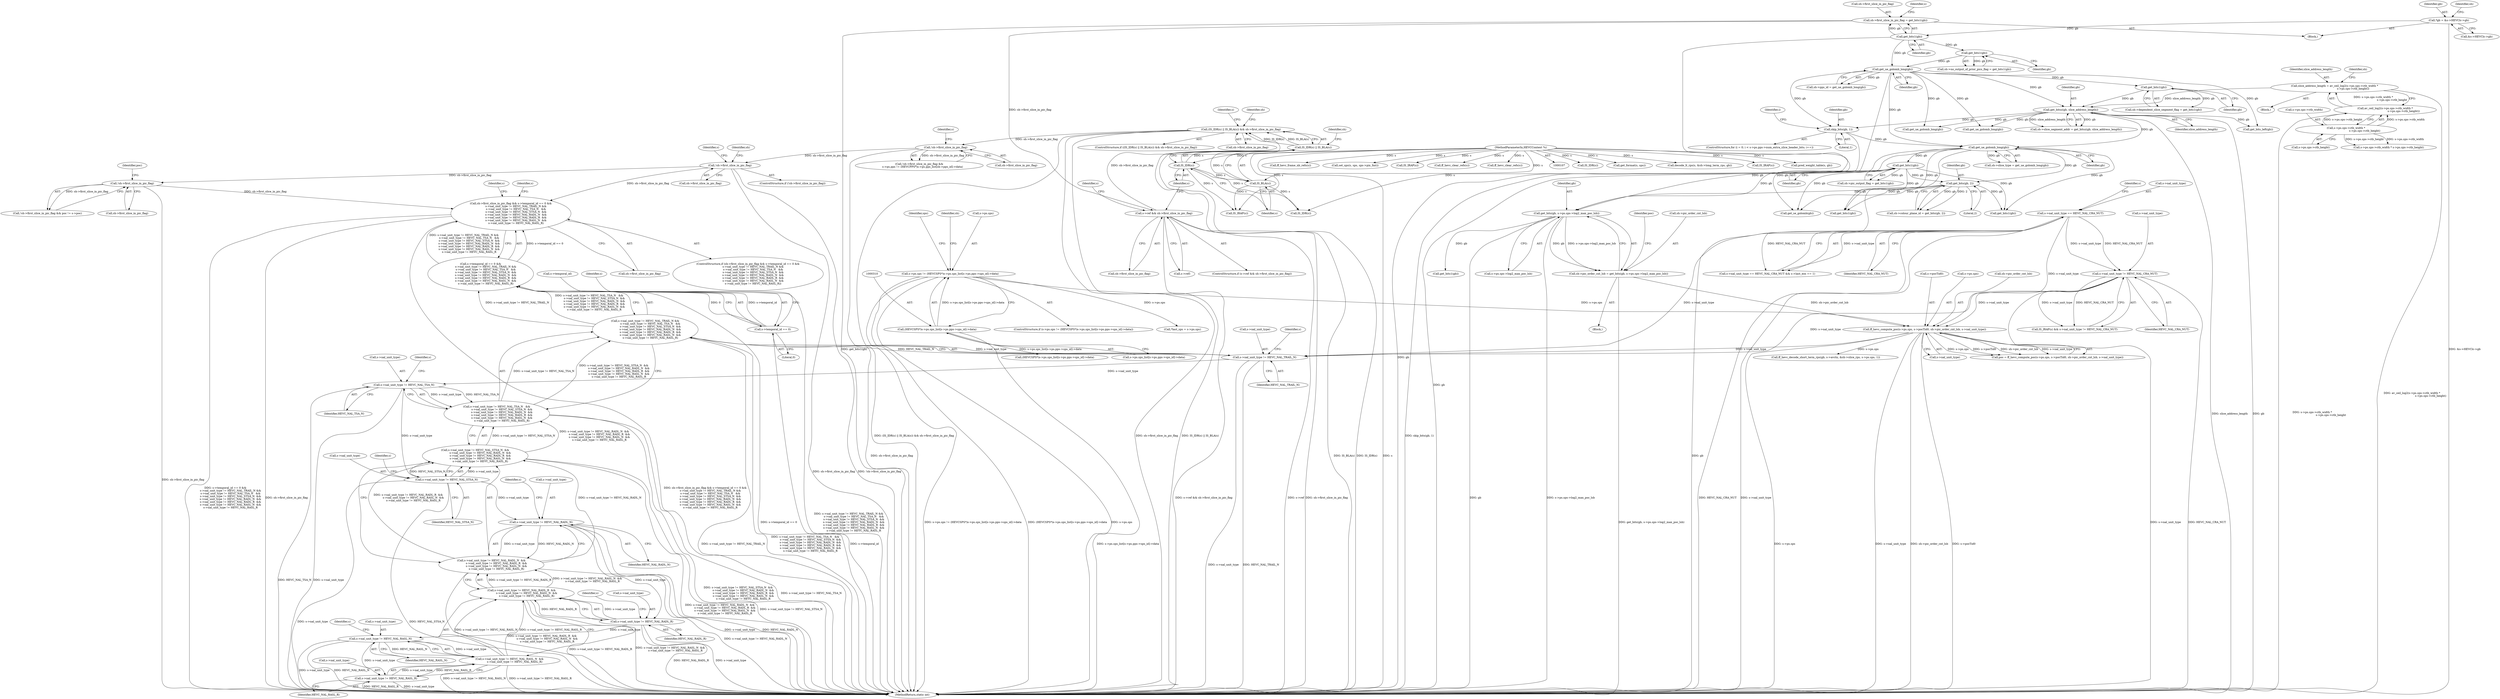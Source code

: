 digraph "0_FFmpeg_54655623a82632e7624714d7b2a3e039dc5faa7e_0@pointer" {
"1000969" [label="(Call,sh->first_slice_in_pic_flag && s->temporal_id == 0 &&\n            s->nal_unit_type != HEVC_NAL_TRAIL_N &&\n            s->nal_unit_type != HEVC_NAL_TSA_N   &&\n            s->nal_unit_type != HEVC_NAL_STSA_N  &&\n            s->nal_unit_type != HEVC_NAL_RADL_N  &&\n            s->nal_unit_type != HEVC_NAL_RADL_R  &&\n            s->nal_unit_type != HEVC_NAL_RASL_N  &&\n            s->nal_unit_type != HEVC_NAL_RASL_R)"];
"1000741" [label="(Call,!sh->first_slice_in_pic_flag)"];
"1000469" [label="(Call,!sh->first_slice_in_pic_flag)"];
"1000234" [label="(Call,!sh->first_slice_in_pic_flag)"];
"1000152" [label="(Call,(IS_IDR(s) || IS_BLA(s)) && sh->first_slice_in_pic_flag)"];
"1000153" [label="(Call,IS_IDR(s) || IS_BLA(s))"];
"1000154" [label="(Call,IS_IDR(s))"];
"1000108" [label="(MethodParameterIn,HEVCContext *s)"];
"1000156" [label="(Call,IS_BLA(s))"];
"1000135" [label="(Call,s->ref && sh->first_slice_in_pic_flag)"];
"1000128" [label="(Call,sh->first_slice_in_pic_flag = get_bits1(gb))"];
"1000132" [label="(Call,get_bits1(gb))"];
"1000111" [label="(Call,*gb = &s->HEVClc->gb)"];
"1000973" [label="(Call,s->temporal_id == 0 &&\n            s->nal_unit_type != HEVC_NAL_TRAIL_N &&\n            s->nal_unit_type != HEVC_NAL_TSA_N   &&\n            s->nal_unit_type != HEVC_NAL_STSA_N  &&\n            s->nal_unit_type != HEVC_NAL_RADL_N  &&\n            s->nal_unit_type != HEVC_NAL_RADL_R  &&\n            s->nal_unit_type != HEVC_NAL_RASL_N  &&\n            s->nal_unit_type != HEVC_NAL_RASL_R)"];
"1000974" [label="(Call,s->temporal_id == 0)"];
"1000979" [label="(Call,s->nal_unit_type != HEVC_NAL_TRAIL_N &&\n            s->nal_unit_type != HEVC_NAL_TSA_N   &&\n            s->nal_unit_type != HEVC_NAL_STSA_N  &&\n            s->nal_unit_type != HEVC_NAL_RADL_N  &&\n            s->nal_unit_type != HEVC_NAL_RADL_R  &&\n            s->nal_unit_type != HEVC_NAL_RASL_N  &&\n            s->nal_unit_type != HEVC_NAL_RASL_R)"];
"1000980" [label="(Call,s->nal_unit_type != HEVC_NAL_TRAIL_N)"];
"1000287" [label="(Call,s->nal_unit_type == HEVC_NAL_CRA_NUT)"];
"1000724" [label="(Call,ff_hevc_compute_poc(s->ps.sps, s->pocTid0, sh->pic_order_cnt_lsb, s->nal_unit_type))"];
"1000303" [label="(Call,s->ps.sps != (HEVCSPS*)s->ps.sps_list[s->ps.pps->sps_id]->data)"];
"1000309" [label="(Call,(HEVCSPS*)s->ps.sps_list[s->ps.pps->sps_id]->data)"];
"1000709" [label="(Call,sh->pic_order_cnt_lsb = get_bits(gb, s->ps.sps->log2_max_poc_lsb))"];
"1000713" [label="(Call,get_bits(gb, s->ps.sps->log2_max_poc_lsb))"];
"1000699" [label="(Call,get_bits(gb, 2))"];
"1000617" [label="(Call,get_ue_golomb_long(gb))"];
"1000610" [label="(Call,skip_bits(gb, 1))"];
"1000511" [label="(Call,get_bitsz(gb, slice_address_length))"];
"1000487" [label="(Call,get_bits1(gb))"];
"1000201" [label="(Call,get_ue_golomb_long(gb))"];
"1000195" [label="(Call,get_bits1(gb))"];
"1000489" [label="(Call,slice_address_length = av_ceil_log2(s->ps.sps->ctb_width *\n                                            s->ps.sps->ctb_height))"];
"1000491" [label="(Call,av_ceil_log2(s->ps.sps->ctb_width *\n                                            s->ps.sps->ctb_height))"];
"1000492" [label="(Call,s->ps.sps->ctb_width *\n                                            s->ps.sps->ctb_height)"];
"1000685" [label="(Call,get_bits1(gb))"];
"1000362" [label="(Call,s->nal_unit_type != HEVC_NAL_CRA_NUT)"];
"1000985" [label="(Call,s->nal_unit_type != HEVC_NAL_TSA_N   &&\n            s->nal_unit_type != HEVC_NAL_STSA_N  &&\n            s->nal_unit_type != HEVC_NAL_RADL_N  &&\n            s->nal_unit_type != HEVC_NAL_RADL_R  &&\n            s->nal_unit_type != HEVC_NAL_RASL_N  &&\n            s->nal_unit_type != HEVC_NAL_RASL_R)"];
"1000986" [label="(Call,s->nal_unit_type != HEVC_NAL_TSA_N)"];
"1000991" [label="(Call,s->nal_unit_type != HEVC_NAL_STSA_N  &&\n            s->nal_unit_type != HEVC_NAL_RADL_N  &&\n            s->nal_unit_type != HEVC_NAL_RADL_R  &&\n            s->nal_unit_type != HEVC_NAL_RASL_N  &&\n            s->nal_unit_type != HEVC_NAL_RASL_R)"];
"1000992" [label="(Call,s->nal_unit_type != HEVC_NAL_STSA_N)"];
"1000997" [label="(Call,s->nal_unit_type != HEVC_NAL_RADL_N  &&\n            s->nal_unit_type != HEVC_NAL_RADL_R  &&\n            s->nal_unit_type != HEVC_NAL_RASL_N  &&\n            s->nal_unit_type != HEVC_NAL_RASL_R)"];
"1000998" [label="(Call,s->nal_unit_type != HEVC_NAL_RADL_N)"];
"1001003" [label="(Call,s->nal_unit_type != HEVC_NAL_RADL_R  &&\n            s->nal_unit_type != HEVC_NAL_RASL_N  &&\n            s->nal_unit_type != HEVC_NAL_RASL_R)"];
"1001004" [label="(Call,s->nal_unit_type != HEVC_NAL_RADL_R)"];
"1001009" [label="(Call,s->nal_unit_type != HEVC_NAL_RASL_N  &&\n            s->nal_unit_type != HEVC_NAL_RASL_R)"];
"1001010" [label="(Call,s->nal_unit_type != HEVC_NAL_RASL_N)"];
"1001015" [label="(Call,s->nal_unit_type != HEVC_NAL_RASL_R)"];
"1001808" [label="(Call,get_ue_golomb_long(gb))"];
"1000799" [label="(Call,ff_hevc_decode_short_term_rps(gb, s->avctx, &sh->slice_rps, s->ps.sps, 1))"];
"1000704" [label="(Call,IS_IDR(s))"];
"1000487" [label="(Call,get_bits1(gb))"];
"1000129" [label="(Call,sh->first_slice_in_pic_flag)"];
"1000202" [label="(Identifier,gb)"];
"1000609" [label="(Identifier,i)"];
"1001017" [label="(Identifier,s)"];
"1001523" [label="(Call,get_se_golomb(gb))"];
"1000132" [label="(Call,get_bits1(gb))"];
"1000987" [label="(Call,s->nal_unit_type)"];
"1000431" [label="(Call,get_format(s, sps))"];
"1000201" [label="(Call,get_ue_golomb_long(gb))"];
"1000611" [label="(Identifier,gb)"];
"1000975" [label="(Call,s->temporal_id)"];
"1000970" [label="(Call,sh->first_slice_in_pic_flag)"];
"1000984" [label="(Identifier,HEVC_NAL_TRAIL_N)"];
"1000134" [label="(ControlStructure,if (s->ref && sh->first_slice_in_pic_flag))"];
"1000986" [label="(Call,s->nal_unit_type != HEVC_NAL_TSA_N)"];
"1000155" [label="(Identifier,s)"];
"1000979" [label="(Call,s->nal_unit_type != HEVC_NAL_TRAIL_N &&\n            s->nal_unit_type != HEVC_NAL_TSA_N   &&\n            s->nal_unit_type != HEVC_NAL_STSA_N  &&\n            s->nal_unit_type != HEVC_NAL_RADL_N  &&\n            s->nal_unit_type != HEVC_NAL_RADL_R  &&\n            s->nal_unit_type != HEVC_NAL_RASL_N  &&\n            s->nal_unit_type != HEVC_NAL_RASL_R)"];
"1000999" [label="(Call,s->nal_unit_type)"];
"1000469" [label="(Call,!sh->first_slice_in_pic_flag)"];
"1000302" [label="(ControlStructure,if (s->ps.sps != (HEVCSPS*)s->ps.sps_list[s->ps.pps->sps_id]->data))"];
"1000128" [label="(Call,sh->first_slice_in_pic_flag = get_bits1(gb))"];
"1001011" [label="(Call,s->nal_unit_type)"];
"1000612" [label="(Literal,1)"];
"1000898" [label="(Call,decode_lt_rps(s, &sh->long_term_rps, gb))"];
"1000992" [label="(Call,s->nal_unit_type != HEVC_NAL_STSA_N)"];
"1000723" [label="(Identifier,poc)"];
"1000700" [label="(Identifier,gb)"];
"1002030" [label="(Call,get_ue_golomb_long(gb))"];
"1000493" [label="(Call,s->ps.sps->ctb_width)"];
"1000483" [label="(Call,sh->dependent_slice_segment_flag = get_bits1(gb))"];
"1000652" [label="(Call,IS_IRAP(s))"];
"1001022" [label="(Identifier,s)"];
"1000112" [label="(Identifier,gb)"];
"1000489" [label="(Call,slice_address_length = av_ceil_log2(s->ps.sps->ctb_width *\n                                            s->ps.sps->ctb_height))"];
"1000179" [label="(Call,IS_IDR(s))"];
"1000195" [label="(Call,get_bits1(gb))"];
"1000154" [label="(Call,IS_IDR(s))"];
"1001012" [label="(Identifier,s)"];
"1000567" [label="(Identifier,sh)"];
"1000151" [label="(ControlStructure,if ((IS_IDR(s) || IS_BLA(s)) && sh->first_slice_in_pic_flag))"];
"1000982" [label="(Identifier,s)"];
"1001010" [label="(Call,s->nal_unit_type != HEVC_NAL_RASL_N)"];
"1000491" [label="(Call,av_ceil_log2(s->ps.sps->ctb_width *\n                                            s->ps.sps->ctb_height))"];
"1000500" [label="(Call,s->ps.sps->ctb_height)"];
"1000742" [label="(Call,sh->first_slice_in_pic_flag)"];
"1000291" [label="(Identifier,HEVC_NAL_CRA_NUT)"];
"1000725" [label="(Call,s->ps.sps)"];
"1001478" [label="(Call,pred_weight_table(s, gb))"];
"1001006" [label="(Identifier,s)"];
"1000311" [label="(Call,s->ps.sps_list[s->ps.pps->sps_id]->data)"];
"1001019" [label="(Identifier,HEVC_NAL_RASL_R)"];
"1000699" [label="(Call,get_bits(gb, 2))"];
"1000713" [label="(Call,get_bits(gb, s->ps.sps->log2_max_poc_lsb))"];
"1000294" [label="(Identifier,s)"];
"1000235" [label="(Call,sh->first_slice_in_pic_flag)"];
"1000681" [label="(Call,sh->pic_output_flag = get_bits1(gb))"];
"1000973" [label="(Call,s->temporal_id == 0 &&\n            s->nal_unit_type != HEVC_NAL_TRAIL_N &&\n            s->nal_unit_type != HEVC_NAL_TSA_N   &&\n            s->nal_unit_type != HEVC_NAL_STSA_N  &&\n            s->nal_unit_type != HEVC_NAL_RADL_N  &&\n            s->nal_unit_type != HEVC_NAL_RADL_R  &&\n            s->nal_unit_type != HEVC_NAL_RASL_N  &&\n            s->nal_unit_type != HEVC_NAL_RASL_R)"];
"1001004" [label="(Call,s->nal_unit_type != HEVC_NAL_RADL_R)"];
"1001015" [label="(Call,s->nal_unit_type != HEVC_NAL_RASL_R)"];
"1000981" [label="(Call,s->nal_unit_type)"];
"1000288" [label="(Call,s->nal_unit_type)"];
"1000366" [label="(Identifier,HEVC_NAL_CRA_NUT)"];
"1001031" [label="(Identifier,s)"];
"1001016" [label="(Call,s->nal_unit_type)"];
"1000969" [label="(Call,sh->first_slice_in_pic_flag && s->temporal_id == 0 &&\n            s->nal_unit_type != HEVC_NAL_TRAIL_N &&\n            s->nal_unit_type != HEVC_NAL_TSA_N   &&\n            s->nal_unit_type != HEVC_NAL_STSA_N  &&\n            s->nal_unit_type != HEVC_NAL_RADL_N  &&\n            s->nal_unit_type != HEVC_NAL_RADL_R  &&\n            s->nal_unit_type != HEVC_NAL_RASL_N  &&\n            s->nal_unit_type != HEVC_NAL_RASL_R)"];
"1000709" [label="(Call,sh->pic_order_cnt_lsb = get_bits(gb, s->ps.sps->log2_max_poc_lsb))"];
"1000287" [label="(Call,s->nal_unit_type == HEVC_NAL_CRA_NUT)"];
"1001008" [label="(Identifier,HEVC_NAL_RADL_R)"];
"1000136" [label="(Call,s->ref)"];
"1000133" [label="(Identifier,gb)"];
"1000507" [label="(Call,sh->slice_segment_addr = get_bitsz(gb, slice_address_length))"];
"1000109" [label="(Block,)"];
"1000715" [label="(Call,s->ps.sps->log2_max_poc_lsb)"];
"1000513" [label="(Identifier,slice_address_length)"];
"1002212" [label="(MethodReturn,static int)"];
"1000465" [label="(Identifier,sh)"];
"1000991" [label="(Call,s->nal_unit_type != HEVC_NAL_STSA_N  &&\n            s->nal_unit_type != HEVC_NAL_RADL_N  &&\n            s->nal_unit_type != HEVC_NAL_RADL_R  &&\n            s->nal_unit_type != HEVC_NAL_RASL_N  &&\n            s->nal_unit_type != HEVC_NAL_RASL_R)"];
"1000714" [label="(Identifier,gb)"];
"1000121" [label="(Identifier,sh)"];
"1000197" [label="(Call,sh->pps_id = get_ue_golomb_long(gb))"];
"1000108" [label="(MethodParameterIn,HEVCContext *s)"];
"1000686" [label="(Identifier,gb)"];
"1000111" [label="(Call,*gb = &s->HEVClc->gb)"];
"1000741" [label="(Call,!sh->first_slice_in_pic_flag)"];
"1000158" [label="(Call,sh->first_slice_in_pic_flag)"];
"1000113" [label="(Call,&s->HEVClc->gb)"];
"1000978" [label="(Literal,0)"];
"1001042" [label="(Call,get_bits1(gb))"];
"1000512" [label="(Identifier,gb)"];
"1000985" [label="(Call,s->nal_unit_type != HEVC_NAL_TSA_N   &&\n            s->nal_unit_type != HEVC_NAL_STSA_N  &&\n            s->nal_unit_type != HEVC_NAL_RADL_N  &&\n            s->nal_unit_type != HEVC_NAL_RADL_R  &&\n            s->nal_unit_type != HEVC_NAL_RASL_N  &&\n            s->nal_unit_type != HEVC_NAL_RASL_R)"];
"1000468" [label="(ControlStructure,if (!sh->first_slice_in_pic_flag))"];
"1000473" [label="(Block,)"];
"1001003" [label="(Call,s->nal_unit_type != HEVC_NAL_RADL_R  &&\n            s->nal_unit_type != HEVC_NAL_RASL_N  &&\n            s->nal_unit_type != HEVC_NAL_RASL_R)"];
"1000519" [label="(Call,s->ps.sps->ctb_width * s->ps.sps->ctb_height)"];
"1000286" [label="(Call,s->nal_unit_type == HEVC_NAL_CRA_NUT && s->last_eos == 1)"];
"1000968" [label="(ControlStructure,if (sh->first_slice_in_pic_flag && s->temporal_id == 0 &&\n            s->nal_unit_type != HEVC_NAL_TRAIL_N &&\n            s->nal_unit_type != HEVC_NAL_TSA_N   &&\n            s->nal_unit_type != HEVC_NAL_STSA_N  &&\n            s->nal_unit_type != HEVC_NAL_RADL_N  &&\n            s->nal_unit_type != HEVC_NAL_RADL_R  &&\n            s->nal_unit_type != HEVC_NAL_RASL_N  &&\n            s->nal_unit_type != HEVC_NAL_RASL_R))"];
"1000701" [label="(Literal,2)"];
"1000159" [label="(Identifier,sh)"];
"1000974" [label="(Call,s->temporal_id == 0)"];
"1000156" [label="(Call,IS_BLA(s))"];
"1000988" [label="(Identifier,s)"];
"1000363" [label="(Call,s->nal_unit_type)"];
"1000618" [label="(Identifier,gb)"];
"1001009" [label="(Call,s->nal_unit_type != HEVC_NAL_RASL_N  &&\n            s->nal_unit_type != HEVC_NAL_RASL_R)"];
"1000189" [label="(Call,IS_IRAP(s))"];
"1000710" [label="(Call,sh->pic_order_cnt_lsb)"];
"1000303" [label="(Call,s->ps.sps != (HEVCSPS*)s->ps.sps_list[s->ps.pps->sps_id]->data)"];
"1001150" [label="(Call,get_bits1(gb))"];
"1001230" [label="(Call,ff_hevc_frame_nb_refs(s))"];
"1000617" [label="(Call,get_ue_golomb_long(gb))"];
"1000595" [label="(ControlStructure,for (i = 0; i < s->ps.pps->num_extra_slice_header_bits; i++))"];
"1000736" [label="(Call,s->nal_unit_type)"];
"1001000" [label="(Identifier,s)"];
"1000746" [label="(Identifier,poc)"];
"1000470" [label="(Call,sh->first_slice_in_pic_flag)"];
"1001014" [label="(Identifier,HEVC_NAL_RASL_N)"];
"1000740" [label="(Call,!sh->first_slice_in_pic_flag && poc != s->poc)"];
"1000417" [label="(Call,set_sps(s, sps, sps->pix_fmt))"];
"1000191" [label="(Call,sh->no_output_of_prior_pics_flag = get_bits1(gb))"];
"1000152" [label="(Call,(IS_IDR(s) || IS_BLA(s)) && sh->first_slice_in_pic_flag)"];
"1000348" [label="(Call,*last_sps = s->ps.sps)"];
"1000164" [label="(Identifier,s)"];
"1000492" [label="(Call,s->ps.sps->ctb_width *\n                                            s->ps.sps->ctb_height)"];
"1000610" [label="(Call,skip_bits(gb, 1))"];
"1000733" [label="(Call,sh->pic_order_cnt_lsb)"];
"1000360" [label="(Call,IS_IRAP(s))"];
"1000137" [label="(Identifier,s)"];
"1000153" [label="(Call,IS_IDR(s) || IS_BLA(s))"];
"1000145" [label="(Identifier,s)"];
"1002140" [label="(Call,get_bits_left(gb))"];
"1000362" [label="(Call,s->nal_unit_type != HEVC_NAL_CRA_NUT)"];
"1000994" [label="(Identifier,s)"];
"1000685" [label="(Call,get_bits1(gb))"];
"1000139" [label="(Call,sh->first_slice_in_pic_flag)"];
"1000359" [label="(Call,IS_IRAP(s) && s->nal_unit_type != HEVC_NAL_CRA_NUT)"];
"1000724" [label="(Call,ff_hevc_compute_poc(s->ps.sps, s->pocTid0, sh->pic_order_cnt_lsb, s->nal_unit_type))"];
"1000509" [label="(Identifier,sh)"];
"1000479" [label="(Identifier,s)"];
"1000695" [label="(Call,sh->colour_plane_id = get_bits(gb, 2))"];
"1000613" [label="(Call,sh->slice_type = get_ue_golomb_long(gb))"];
"1000730" [label="(Call,s->pocTid0)"];
"1000706" [label="(Block,)"];
"1000488" [label="(Identifier,gb)"];
"1001005" [label="(Call,s->nal_unit_type)"];
"1000511" [label="(Call,get_bitsz(gb, slice_address_length))"];
"1000157" [label="(Identifier,s)"];
"1000980" [label="(Call,s->nal_unit_type != HEVC_NAL_TRAIL_N)"];
"1000413" [label="(Call,ff_hevc_clear_refs(s))"];
"1000785" [label="(Call,get_bits1(gb))"];
"1000241" [label="(Identifier,s)"];
"1000998" [label="(Call,s->nal_unit_type != HEVC_NAL_RADL_N)"];
"1000185" [label="(Identifier,sh)"];
"1000996" [label="(Identifier,HEVC_NAL_STSA_N)"];
"1000135" [label="(Call,s->ref && sh->first_slice_in_pic_flag)"];
"1000181" [label="(Call,ff_hevc_clear_refs(s))"];
"1000233" [label="(Call,!sh->first_slice_in_pic_flag &&\n        s->ps.pps != (HEVCPPS*)s->ps.pps_list[sh->pps_id]->data)"];
"1000722" [label="(Call,poc = ff_hevc_compute_poc(s->ps.sps, s->pocTid0, sh->pic_order_cnt_lsb, s->nal_unit_type))"];
"1000490" [label="(Identifier,slice_address_length)"];
"1000993" [label="(Call,s->nal_unit_type)"];
"1000304" [label="(Call,s->ps.sps)"];
"1000997" [label="(Call,s->nal_unit_type != HEVC_NAL_RADL_N  &&\n            s->nal_unit_type != HEVC_NAL_RADL_R  &&\n            s->nal_unit_type != HEVC_NAL_RASL_N  &&\n            s->nal_unit_type != HEVC_NAL_RASL_R)"];
"1000196" [label="(Identifier,gb)"];
"1001002" [label="(Identifier,HEVC_NAL_RADL_N)"];
"1000990" [label="(Identifier,HEVC_NAL_TSA_N)"];
"1000329" [label="(Identifier,sps)"];
"1000330" [label="(Call,(HEVCSPS*)s->ps.sps_list[s->ps.pps->sps_id]->data)"];
"1000234" [label="(Call,!sh->first_slice_in_pic_flag)"];
"1000309" [label="(Call,(HEVCSPS*)s->ps.sps_list[s->ps.pps->sps_id]->data)"];
"1000969" -> "1000968"  [label="AST: "];
"1000969" -> "1000970"  [label="CFG: "];
"1000969" -> "1000973"  [label="CFG: "];
"1000970" -> "1000969"  [label="AST: "];
"1000973" -> "1000969"  [label="AST: "];
"1001022" -> "1000969"  [label="CFG: "];
"1001031" -> "1000969"  [label="CFG: "];
"1000969" -> "1002212"  [label="DDG: sh->first_slice_in_pic_flag && s->temporal_id == 0 &&\n            s->nal_unit_type != HEVC_NAL_TRAIL_N &&\n            s->nal_unit_type != HEVC_NAL_TSA_N   &&\n            s->nal_unit_type != HEVC_NAL_STSA_N  &&\n            s->nal_unit_type != HEVC_NAL_RADL_N  &&\n            s->nal_unit_type != HEVC_NAL_RADL_R  &&\n            s->nal_unit_type != HEVC_NAL_RASL_N  &&\n            s->nal_unit_type != HEVC_NAL_RASL_R"];
"1000969" -> "1002212"  [label="DDG: s->temporal_id == 0 &&\n            s->nal_unit_type != HEVC_NAL_TRAIL_N &&\n            s->nal_unit_type != HEVC_NAL_TSA_N   &&\n            s->nal_unit_type != HEVC_NAL_STSA_N  &&\n            s->nal_unit_type != HEVC_NAL_RADL_N  &&\n            s->nal_unit_type != HEVC_NAL_RADL_R  &&\n            s->nal_unit_type != HEVC_NAL_RASL_N  &&\n            s->nal_unit_type != HEVC_NAL_RASL_R"];
"1000969" -> "1002212"  [label="DDG: sh->first_slice_in_pic_flag"];
"1000741" -> "1000969"  [label="DDG: sh->first_slice_in_pic_flag"];
"1000469" -> "1000969"  [label="DDG: sh->first_slice_in_pic_flag"];
"1000973" -> "1000969"  [label="DDG: s->temporal_id == 0"];
"1000973" -> "1000969"  [label="DDG: s->nal_unit_type != HEVC_NAL_TRAIL_N &&\n            s->nal_unit_type != HEVC_NAL_TSA_N   &&\n            s->nal_unit_type != HEVC_NAL_STSA_N  &&\n            s->nal_unit_type != HEVC_NAL_RADL_N  &&\n            s->nal_unit_type != HEVC_NAL_RADL_R  &&\n            s->nal_unit_type != HEVC_NAL_RASL_N  &&\n            s->nal_unit_type != HEVC_NAL_RASL_R"];
"1000741" -> "1000740"  [label="AST: "];
"1000741" -> "1000742"  [label="CFG: "];
"1000742" -> "1000741"  [label="AST: "];
"1000746" -> "1000741"  [label="CFG: "];
"1000740" -> "1000741"  [label="CFG: "];
"1000741" -> "1002212"  [label="DDG: sh->first_slice_in_pic_flag"];
"1000741" -> "1000740"  [label="DDG: sh->first_slice_in_pic_flag"];
"1000469" -> "1000741"  [label="DDG: sh->first_slice_in_pic_flag"];
"1000469" -> "1000468"  [label="AST: "];
"1000469" -> "1000470"  [label="CFG: "];
"1000470" -> "1000469"  [label="AST: "];
"1000479" -> "1000469"  [label="CFG: "];
"1000567" -> "1000469"  [label="CFG: "];
"1000469" -> "1002212"  [label="DDG: !sh->first_slice_in_pic_flag"];
"1000469" -> "1002212"  [label="DDG: sh->first_slice_in_pic_flag"];
"1000234" -> "1000469"  [label="DDG: sh->first_slice_in_pic_flag"];
"1000234" -> "1000233"  [label="AST: "];
"1000234" -> "1000235"  [label="CFG: "];
"1000235" -> "1000234"  [label="AST: "];
"1000241" -> "1000234"  [label="CFG: "];
"1000233" -> "1000234"  [label="CFG: "];
"1000234" -> "1002212"  [label="DDG: sh->first_slice_in_pic_flag"];
"1000234" -> "1000233"  [label="DDG: sh->first_slice_in_pic_flag"];
"1000152" -> "1000234"  [label="DDG: sh->first_slice_in_pic_flag"];
"1000152" -> "1000151"  [label="AST: "];
"1000152" -> "1000153"  [label="CFG: "];
"1000152" -> "1000158"  [label="CFG: "];
"1000153" -> "1000152"  [label="AST: "];
"1000158" -> "1000152"  [label="AST: "];
"1000164" -> "1000152"  [label="CFG: "];
"1000185" -> "1000152"  [label="CFG: "];
"1000152" -> "1002212"  [label="DDG: (IS_IDR(s) || IS_BLA(s)) && sh->first_slice_in_pic_flag"];
"1000152" -> "1002212"  [label="DDG: sh->first_slice_in_pic_flag"];
"1000152" -> "1002212"  [label="DDG: IS_IDR(s) || IS_BLA(s)"];
"1000153" -> "1000152"  [label="DDG: IS_IDR(s)"];
"1000153" -> "1000152"  [label="DDG: IS_BLA(s)"];
"1000135" -> "1000152"  [label="DDG: sh->first_slice_in_pic_flag"];
"1000153" -> "1000154"  [label="CFG: "];
"1000153" -> "1000156"  [label="CFG: "];
"1000154" -> "1000153"  [label="AST: "];
"1000156" -> "1000153"  [label="AST: "];
"1000159" -> "1000153"  [label="CFG: "];
"1000153" -> "1002212"  [label="DDG: IS_IDR(s)"];
"1000153" -> "1002212"  [label="DDG: IS_BLA(s)"];
"1000154" -> "1000153"  [label="DDG: s"];
"1000156" -> "1000153"  [label="DDG: s"];
"1000154" -> "1000155"  [label="CFG: "];
"1000155" -> "1000154"  [label="AST: "];
"1000157" -> "1000154"  [label="CFG: "];
"1000108" -> "1000154"  [label="DDG: s"];
"1000154" -> "1000156"  [label="DDG: s"];
"1000154" -> "1000179"  [label="DDG: s"];
"1000154" -> "1000189"  [label="DDG: s"];
"1000108" -> "1000107"  [label="AST: "];
"1000108" -> "1002212"  [label="DDG: s"];
"1000108" -> "1000156"  [label="DDG: s"];
"1000108" -> "1000179"  [label="DDG: s"];
"1000108" -> "1000181"  [label="DDG: s"];
"1000108" -> "1000189"  [label="DDG: s"];
"1000108" -> "1000360"  [label="DDG: s"];
"1000108" -> "1000413"  [label="DDG: s"];
"1000108" -> "1000417"  [label="DDG: s"];
"1000108" -> "1000431"  [label="DDG: s"];
"1000108" -> "1000652"  [label="DDG: s"];
"1000108" -> "1000704"  [label="DDG: s"];
"1000108" -> "1000898"  [label="DDG: s"];
"1000108" -> "1001230"  [label="DDG: s"];
"1000108" -> "1001478"  [label="DDG: s"];
"1000156" -> "1000157"  [label="CFG: "];
"1000157" -> "1000156"  [label="AST: "];
"1000156" -> "1000179"  [label="DDG: s"];
"1000156" -> "1000189"  [label="DDG: s"];
"1000135" -> "1000134"  [label="AST: "];
"1000135" -> "1000136"  [label="CFG: "];
"1000135" -> "1000139"  [label="CFG: "];
"1000136" -> "1000135"  [label="AST: "];
"1000139" -> "1000135"  [label="AST: "];
"1000145" -> "1000135"  [label="CFG: "];
"1000155" -> "1000135"  [label="CFG: "];
"1000135" -> "1002212"  [label="DDG: sh->first_slice_in_pic_flag"];
"1000135" -> "1002212"  [label="DDG: s->ref && sh->first_slice_in_pic_flag"];
"1000135" -> "1002212"  [label="DDG: s->ref"];
"1000128" -> "1000135"  [label="DDG: sh->first_slice_in_pic_flag"];
"1000128" -> "1000109"  [label="AST: "];
"1000128" -> "1000132"  [label="CFG: "];
"1000129" -> "1000128"  [label="AST: "];
"1000132" -> "1000128"  [label="AST: "];
"1000137" -> "1000128"  [label="CFG: "];
"1000128" -> "1002212"  [label="DDG: get_bits1(gb)"];
"1000132" -> "1000128"  [label="DDG: gb"];
"1000132" -> "1000133"  [label="CFG: "];
"1000133" -> "1000132"  [label="AST: "];
"1000132" -> "1002212"  [label="DDG: gb"];
"1000111" -> "1000132"  [label="DDG: gb"];
"1000132" -> "1000195"  [label="DDG: gb"];
"1000132" -> "1000201"  [label="DDG: gb"];
"1000111" -> "1000109"  [label="AST: "];
"1000111" -> "1000113"  [label="CFG: "];
"1000112" -> "1000111"  [label="AST: "];
"1000113" -> "1000111"  [label="AST: "];
"1000121" -> "1000111"  [label="CFG: "];
"1000111" -> "1002212"  [label="DDG: &s->HEVClc->gb"];
"1000973" -> "1000974"  [label="CFG: "];
"1000973" -> "1000979"  [label="CFG: "];
"1000974" -> "1000973"  [label="AST: "];
"1000979" -> "1000973"  [label="AST: "];
"1000973" -> "1002212"  [label="DDG: s->nal_unit_type != HEVC_NAL_TRAIL_N &&\n            s->nal_unit_type != HEVC_NAL_TSA_N   &&\n            s->nal_unit_type != HEVC_NAL_STSA_N  &&\n            s->nal_unit_type != HEVC_NAL_RADL_N  &&\n            s->nal_unit_type != HEVC_NAL_RADL_R  &&\n            s->nal_unit_type != HEVC_NAL_RASL_N  &&\n            s->nal_unit_type != HEVC_NAL_RASL_R"];
"1000973" -> "1002212"  [label="DDG: s->temporal_id == 0"];
"1000974" -> "1000973"  [label="DDG: s->temporal_id"];
"1000974" -> "1000973"  [label="DDG: 0"];
"1000979" -> "1000973"  [label="DDG: s->nal_unit_type != HEVC_NAL_TRAIL_N"];
"1000979" -> "1000973"  [label="DDG: s->nal_unit_type != HEVC_NAL_TSA_N   &&\n            s->nal_unit_type != HEVC_NAL_STSA_N  &&\n            s->nal_unit_type != HEVC_NAL_RADL_N  &&\n            s->nal_unit_type != HEVC_NAL_RADL_R  &&\n            s->nal_unit_type != HEVC_NAL_RASL_N  &&\n            s->nal_unit_type != HEVC_NAL_RASL_R"];
"1000974" -> "1000978"  [label="CFG: "];
"1000975" -> "1000974"  [label="AST: "];
"1000978" -> "1000974"  [label="AST: "];
"1000982" -> "1000974"  [label="CFG: "];
"1000974" -> "1002212"  [label="DDG: s->temporal_id"];
"1000979" -> "1000980"  [label="CFG: "];
"1000979" -> "1000985"  [label="CFG: "];
"1000980" -> "1000979"  [label="AST: "];
"1000985" -> "1000979"  [label="AST: "];
"1000979" -> "1002212"  [label="DDG: s->nal_unit_type != HEVC_NAL_TRAIL_N"];
"1000979" -> "1002212"  [label="DDG: s->nal_unit_type != HEVC_NAL_TSA_N   &&\n            s->nal_unit_type != HEVC_NAL_STSA_N  &&\n            s->nal_unit_type != HEVC_NAL_RADL_N  &&\n            s->nal_unit_type != HEVC_NAL_RADL_R  &&\n            s->nal_unit_type != HEVC_NAL_RASL_N  &&\n            s->nal_unit_type != HEVC_NAL_RASL_R"];
"1000980" -> "1000979"  [label="DDG: s->nal_unit_type"];
"1000980" -> "1000979"  [label="DDG: HEVC_NAL_TRAIL_N"];
"1000985" -> "1000979"  [label="DDG: s->nal_unit_type != HEVC_NAL_TSA_N"];
"1000985" -> "1000979"  [label="DDG: s->nal_unit_type != HEVC_NAL_STSA_N  &&\n            s->nal_unit_type != HEVC_NAL_RADL_N  &&\n            s->nal_unit_type != HEVC_NAL_RADL_R  &&\n            s->nal_unit_type != HEVC_NAL_RASL_N  &&\n            s->nal_unit_type != HEVC_NAL_RASL_R"];
"1000980" -> "1000984"  [label="CFG: "];
"1000981" -> "1000980"  [label="AST: "];
"1000984" -> "1000980"  [label="AST: "];
"1000988" -> "1000980"  [label="CFG: "];
"1000980" -> "1002212"  [label="DDG: HEVC_NAL_TRAIL_N"];
"1000980" -> "1002212"  [label="DDG: s->nal_unit_type"];
"1000287" -> "1000980"  [label="DDG: s->nal_unit_type"];
"1000724" -> "1000980"  [label="DDG: s->nal_unit_type"];
"1000362" -> "1000980"  [label="DDG: s->nal_unit_type"];
"1000980" -> "1000986"  [label="DDG: s->nal_unit_type"];
"1000287" -> "1000286"  [label="AST: "];
"1000287" -> "1000291"  [label="CFG: "];
"1000288" -> "1000287"  [label="AST: "];
"1000291" -> "1000287"  [label="AST: "];
"1000294" -> "1000287"  [label="CFG: "];
"1000286" -> "1000287"  [label="CFG: "];
"1000287" -> "1002212"  [label="DDG: HEVC_NAL_CRA_NUT"];
"1000287" -> "1002212"  [label="DDG: s->nal_unit_type"];
"1000287" -> "1000286"  [label="DDG: s->nal_unit_type"];
"1000287" -> "1000286"  [label="DDG: HEVC_NAL_CRA_NUT"];
"1000287" -> "1000362"  [label="DDG: s->nal_unit_type"];
"1000287" -> "1000362"  [label="DDG: HEVC_NAL_CRA_NUT"];
"1000287" -> "1000724"  [label="DDG: s->nal_unit_type"];
"1000724" -> "1000722"  [label="AST: "];
"1000724" -> "1000736"  [label="CFG: "];
"1000725" -> "1000724"  [label="AST: "];
"1000730" -> "1000724"  [label="AST: "];
"1000733" -> "1000724"  [label="AST: "];
"1000736" -> "1000724"  [label="AST: "];
"1000722" -> "1000724"  [label="CFG: "];
"1000724" -> "1002212"  [label="DDG: s->pocTid0"];
"1000724" -> "1002212"  [label="DDG: s->ps.sps"];
"1000724" -> "1002212"  [label="DDG: s->nal_unit_type"];
"1000724" -> "1002212"  [label="DDG: sh->pic_order_cnt_lsb"];
"1000724" -> "1000722"  [label="DDG: s->ps.sps"];
"1000724" -> "1000722"  [label="DDG: s->pocTid0"];
"1000724" -> "1000722"  [label="DDG: sh->pic_order_cnt_lsb"];
"1000724" -> "1000722"  [label="DDG: s->nal_unit_type"];
"1000303" -> "1000724"  [label="DDG: s->ps.sps"];
"1000709" -> "1000724"  [label="DDG: sh->pic_order_cnt_lsb"];
"1000362" -> "1000724"  [label="DDG: s->nal_unit_type"];
"1000724" -> "1000799"  [label="DDG: s->ps.sps"];
"1000303" -> "1000302"  [label="AST: "];
"1000303" -> "1000309"  [label="CFG: "];
"1000304" -> "1000303"  [label="AST: "];
"1000309" -> "1000303"  [label="AST: "];
"1000329" -> "1000303"  [label="CFG: "];
"1000465" -> "1000303"  [label="CFG: "];
"1000303" -> "1002212"  [label="DDG: (HEVCSPS*)s->ps.sps_list[s->ps.pps->sps_id]->data"];
"1000303" -> "1002212"  [label="DDG: s->ps.sps"];
"1000303" -> "1002212"  [label="DDG: s->ps.sps != (HEVCSPS*)s->ps.sps_list[s->ps.pps->sps_id]->data"];
"1000309" -> "1000303"  [label="DDG: s->ps.sps_list[s->ps.pps->sps_id]->data"];
"1000303" -> "1000348"  [label="DDG: s->ps.sps"];
"1000309" -> "1000311"  [label="CFG: "];
"1000310" -> "1000309"  [label="AST: "];
"1000311" -> "1000309"  [label="AST: "];
"1000309" -> "1002212"  [label="DDG: s->ps.sps_list[s->ps.pps->sps_id]->data"];
"1000309" -> "1000330"  [label="DDG: s->ps.sps_list[s->ps.pps->sps_id]->data"];
"1000709" -> "1000706"  [label="AST: "];
"1000709" -> "1000713"  [label="CFG: "];
"1000710" -> "1000709"  [label="AST: "];
"1000713" -> "1000709"  [label="AST: "];
"1000723" -> "1000709"  [label="CFG: "];
"1000709" -> "1002212"  [label="DDG: get_bits(gb, s->ps.sps->log2_max_poc_lsb)"];
"1000713" -> "1000709"  [label="DDG: gb"];
"1000713" -> "1000709"  [label="DDG: s->ps.sps->log2_max_poc_lsb"];
"1000713" -> "1000715"  [label="CFG: "];
"1000714" -> "1000713"  [label="AST: "];
"1000715" -> "1000713"  [label="AST: "];
"1000713" -> "1002212"  [label="DDG: gb"];
"1000713" -> "1002212"  [label="DDG: s->ps.sps->log2_max_poc_lsb"];
"1000699" -> "1000713"  [label="DDG: gb"];
"1000617" -> "1000713"  [label="DDG: gb"];
"1000685" -> "1000713"  [label="DDG: gb"];
"1000713" -> "1000785"  [label="DDG: gb"];
"1000699" -> "1000695"  [label="AST: "];
"1000699" -> "1000701"  [label="CFG: "];
"1000700" -> "1000699"  [label="AST: "];
"1000701" -> "1000699"  [label="AST: "];
"1000695" -> "1000699"  [label="CFG: "];
"1000699" -> "1000695"  [label="DDG: gb"];
"1000699" -> "1000695"  [label="DDG: 2"];
"1000617" -> "1000699"  [label="DDG: gb"];
"1000685" -> "1000699"  [label="DDG: gb"];
"1000699" -> "1001042"  [label="DDG: gb"];
"1000699" -> "1001150"  [label="DDG: gb"];
"1000699" -> "1001523"  [label="DDG: gb"];
"1000617" -> "1000613"  [label="AST: "];
"1000617" -> "1000618"  [label="CFG: "];
"1000618" -> "1000617"  [label="AST: "];
"1000613" -> "1000617"  [label="CFG: "];
"1000617" -> "1002212"  [label="DDG: gb"];
"1000617" -> "1000613"  [label="DDG: gb"];
"1000610" -> "1000617"  [label="DDG: gb"];
"1000511" -> "1000617"  [label="DDG: gb"];
"1000201" -> "1000617"  [label="DDG: gb"];
"1000617" -> "1000685"  [label="DDG: gb"];
"1000617" -> "1001042"  [label="DDG: gb"];
"1000617" -> "1001150"  [label="DDG: gb"];
"1000617" -> "1001523"  [label="DDG: gb"];
"1000610" -> "1000595"  [label="AST: "];
"1000610" -> "1000612"  [label="CFG: "];
"1000611" -> "1000610"  [label="AST: "];
"1000612" -> "1000610"  [label="AST: "];
"1000609" -> "1000610"  [label="CFG: "];
"1000610" -> "1002212"  [label="DDG: skip_bits(gb, 1)"];
"1000511" -> "1000610"  [label="DDG: gb"];
"1000201" -> "1000610"  [label="DDG: gb"];
"1000511" -> "1000507"  [label="AST: "];
"1000511" -> "1000513"  [label="CFG: "];
"1000512" -> "1000511"  [label="AST: "];
"1000513" -> "1000511"  [label="AST: "];
"1000507" -> "1000511"  [label="CFG: "];
"1000511" -> "1002212"  [label="DDG: slice_address_length"];
"1000511" -> "1002212"  [label="DDG: gb"];
"1000511" -> "1000507"  [label="DDG: gb"];
"1000511" -> "1000507"  [label="DDG: slice_address_length"];
"1000487" -> "1000511"  [label="DDG: gb"];
"1000201" -> "1000511"  [label="DDG: gb"];
"1000489" -> "1000511"  [label="DDG: slice_address_length"];
"1000511" -> "1001808"  [label="DDG: gb"];
"1000511" -> "1002030"  [label="DDG: gb"];
"1000511" -> "1002140"  [label="DDG: gb"];
"1000487" -> "1000483"  [label="AST: "];
"1000487" -> "1000488"  [label="CFG: "];
"1000488" -> "1000487"  [label="AST: "];
"1000483" -> "1000487"  [label="CFG: "];
"1000487" -> "1000483"  [label="DDG: gb"];
"1000201" -> "1000487"  [label="DDG: gb"];
"1000201" -> "1000197"  [label="AST: "];
"1000201" -> "1000202"  [label="CFG: "];
"1000202" -> "1000201"  [label="AST: "];
"1000197" -> "1000201"  [label="CFG: "];
"1000201" -> "1002212"  [label="DDG: gb"];
"1000201" -> "1000197"  [label="DDG: gb"];
"1000195" -> "1000201"  [label="DDG: gb"];
"1000201" -> "1001808"  [label="DDG: gb"];
"1000201" -> "1002030"  [label="DDG: gb"];
"1000201" -> "1002140"  [label="DDG: gb"];
"1000195" -> "1000191"  [label="AST: "];
"1000195" -> "1000196"  [label="CFG: "];
"1000196" -> "1000195"  [label="AST: "];
"1000191" -> "1000195"  [label="CFG: "];
"1000195" -> "1000191"  [label="DDG: gb"];
"1000489" -> "1000473"  [label="AST: "];
"1000489" -> "1000491"  [label="CFG: "];
"1000490" -> "1000489"  [label="AST: "];
"1000491" -> "1000489"  [label="AST: "];
"1000509" -> "1000489"  [label="CFG: "];
"1000489" -> "1002212"  [label="DDG: av_ceil_log2(s->ps.sps->ctb_width *\n                                            s->ps.sps->ctb_height)"];
"1000491" -> "1000489"  [label="DDG: s->ps.sps->ctb_width *\n                                            s->ps.sps->ctb_height"];
"1000491" -> "1000492"  [label="CFG: "];
"1000492" -> "1000491"  [label="AST: "];
"1000491" -> "1002212"  [label="DDG: s->ps.sps->ctb_width *\n                                            s->ps.sps->ctb_height"];
"1000492" -> "1000491"  [label="DDG: s->ps.sps->ctb_width"];
"1000492" -> "1000491"  [label="DDG: s->ps.sps->ctb_height"];
"1000492" -> "1000500"  [label="CFG: "];
"1000493" -> "1000492"  [label="AST: "];
"1000500" -> "1000492"  [label="AST: "];
"1000492" -> "1000519"  [label="DDG: s->ps.sps->ctb_width"];
"1000492" -> "1000519"  [label="DDG: s->ps.sps->ctb_height"];
"1000685" -> "1000681"  [label="AST: "];
"1000685" -> "1000686"  [label="CFG: "];
"1000686" -> "1000685"  [label="AST: "];
"1000681" -> "1000685"  [label="CFG: "];
"1000685" -> "1000681"  [label="DDG: gb"];
"1000685" -> "1001042"  [label="DDG: gb"];
"1000685" -> "1001150"  [label="DDG: gb"];
"1000685" -> "1001523"  [label="DDG: gb"];
"1000362" -> "1000359"  [label="AST: "];
"1000362" -> "1000366"  [label="CFG: "];
"1000363" -> "1000362"  [label="AST: "];
"1000366" -> "1000362"  [label="AST: "];
"1000359" -> "1000362"  [label="CFG: "];
"1000362" -> "1002212"  [label="DDG: HEVC_NAL_CRA_NUT"];
"1000362" -> "1002212"  [label="DDG: s->nal_unit_type"];
"1000362" -> "1000359"  [label="DDG: s->nal_unit_type"];
"1000362" -> "1000359"  [label="DDG: HEVC_NAL_CRA_NUT"];
"1000985" -> "1000986"  [label="CFG: "];
"1000985" -> "1000991"  [label="CFG: "];
"1000986" -> "1000985"  [label="AST: "];
"1000991" -> "1000985"  [label="AST: "];
"1000985" -> "1002212"  [label="DDG: s->nal_unit_type != HEVC_NAL_STSA_N  &&\n            s->nal_unit_type != HEVC_NAL_RADL_N  &&\n            s->nal_unit_type != HEVC_NAL_RADL_R  &&\n            s->nal_unit_type != HEVC_NAL_RASL_N  &&\n            s->nal_unit_type != HEVC_NAL_RASL_R"];
"1000985" -> "1002212"  [label="DDG: s->nal_unit_type != HEVC_NAL_TSA_N"];
"1000986" -> "1000985"  [label="DDG: s->nal_unit_type"];
"1000986" -> "1000985"  [label="DDG: HEVC_NAL_TSA_N"];
"1000991" -> "1000985"  [label="DDG: s->nal_unit_type != HEVC_NAL_STSA_N"];
"1000991" -> "1000985"  [label="DDG: s->nal_unit_type != HEVC_NAL_RADL_N  &&\n            s->nal_unit_type != HEVC_NAL_RADL_R  &&\n            s->nal_unit_type != HEVC_NAL_RASL_N  &&\n            s->nal_unit_type != HEVC_NAL_RASL_R"];
"1000986" -> "1000990"  [label="CFG: "];
"1000987" -> "1000986"  [label="AST: "];
"1000990" -> "1000986"  [label="AST: "];
"1000994" -> "1000986"  [label="CFG: "];
"1000986" -> "1002212"  [label="DDG: s->nal_unit_type"];
"1000986" -> "1002212"  [label="DDG: HEVC_NAL_TSA_N"];
"1000986" -> "1000992"  [label="DDG: s->nal_unit_type"];
"1000991" -> "1000992"  [label="CFG: "];
"1000991" -> "1000997"  [label="CFG: "];
"1000992" -> "1000991"  [label="AST: "];
"1000997" -> "1000991"  [label="AST: "];
"1000991" -> "1002212"  [label="DDG: s->nal_unit_type != HEVC_NAL_RADL_N  &&\n            s->nal_unit_type != HEVC_NAL_RADL_R  &&\n            s->nal_unit_type != HEVC_NAL_RASL_N  &&\n            s->nal_unit_type != HEVC_NAL_RASL_R"];
"1000991" -> "1002212"  [label="DDG: s->nal_unit_type != HEVC_NAL_STSA_N"];
"1000992" -> "1000991"  [label="DDG: s->nal_unit_type"];
"1000992" -> "1000991"  [label="DDG: HEVC_NAL_STSA_N"];
"1000997" -> "1000991"  [label="DDG: s->nal_unit_type != HEVC_NAL_RADL_N"];
"1000997" -> "1000991"  [label="DDG: s->nal_unit_type != HEVC_NAL_RADL_R  &&\n            s->nal_unit_type != HEVC_NAL_RASL_N  &&\n            s->nal_unit_type != HEVC_NAL_RASL_R"];
"1000992" -> "1000996"  [label="CFG: "];
"1000993" -> "1000992"  [label="AST: "];
"1000996" -> "1000992"  [label="AST: "];
"1001000" -> "1000992"  [label="CFG: "];
"1000992" -> "1002212"  [label="DDG: HEVC_NAL_STSA_N"];
"1000992" -> "1002212"  [label="DDG: s->nal_unit_type"];
"1000992" -> "1000998"  [label="DDG: s->nal_unit_type"];
"1000997" -> "1000998"  [label="CFG: "];
"1000997" -> "1001003"  [label="CFG: "];
"1000998" -> "1000997"  [label="AST: "];
"1001003" -> "1000997"  [label="AST: "];
"1000997" -> "1002212"  [label="DDG: s->nal_unit_type != HEVC_NAL_RADL_R  &&\n            s->nal_unit_type != HEVC_NAL_RASL_N  &&\n            s->nal_unit_type != HEVC_NAL_RASL_R"];
"1000997" -> "1002212"  [label="DDG: s->nal_unit_type != HEVC_NAL_RADL_N"];
"1000998" -> "1000997"  [label="DDG: s->nal_unit_type"];
"1000998" -> "1000997"  [label="DDG: HEVC_NAL_RADL_N"];
"1001003" -> "1000997"  [label="DDG: s->nal_unit_type != HEVC_NAL_RADL_R"];
"1001003" -> "1000997"  [label="DDG: s->nal_unit_type != HEVC_NAL_RASL_N  &&\n            s->nal_unit_type != HEVC_NAL_RASL_R"];
"1000998" -> "1001002"  [label="CFG: "];
"1000999" -> "1000998"  [label="AST: "];
"1001002" -> "1000998"  [label="AST: "];
"1001006" -> "1000998"  [label="CFG: "];
"1000998" -> "1002212"  [label="DDG: s->nal_unit_type"];
"1000998" -> "1002212"  [label="DDG: HEVC_NAL_RADL_N"];
"1000998" -> "1001004"  [label="DDG: s->nal_unit_type"];
"1001003" -> "1001004"  [label="CFG: "];
"1001003" -> "1001009"  [label="CFG: "];
"1001004" -> "1001003"  [label="AST: "];
"1001009" -> "1001003"  [label="AST: "];
"1001003" -> "1002212"  [label="DDG: s->nal_unit_type != HEVC_NAL_RADL_R"];
"1001003" -> "1002212"  [label="DDG: s->nal_unit_type != HEVC_NAL_RASL_N  &&\n            s->nal_unit_type != HEVC_NAL_RASL_R"];
"1001004" -> "1001003"  [label="DDG: s->nal_unit_type"];
"1001004" -> "1001003"  [label="DDG: HEVC_NAL_RADL_R"];
"1001009" -> "1001003"  [label="DDG: s->nal_unit_type != HEVC_NAL_RASL_N"];
"1001009" -> "1001003"  [label="DDG: s->nal_unit_type != HEVC_NAL_RASL_R"];
"1001004" -> "1001008"  [label="CFG: "];
"1001005" -> "1001004"  [label="AST: "];
"1001008" -> "1001004"  [label="AST: "];
"1001012" -> "1001004"  [label="CFG: "];
"1001004" -> "1002212"  [label="DDG: HEVC_NAL_RADL_R"];
"1001004" -> "1002212"  [label="DDG: s->nal_unit_type"];
"1001004" -> "1001010"  [label="DDG: s->nal_unit_type"];
"1001009" -> "1001010"  [label="CFG: "];
"1001009" -> "1001015"  [label="CFG: "];
"1001010" -> "1001009"  [label="AST: "];
"1001015" -> "1001009"  [label="AST: "];
"1001009" -> "1002212"  [label="DDG: s->nal_unit_type != HEVC_NAL_RASL_R"];
"1001009" -> "1002212"  [label="DDG: s->nal_unit_type != HEVC_NAL_RASL_N"];
"1001010" -> "1001009"  [label="DDG: s->nal_unit_type"];
"1001010" -> "1001009"  [label="DDG: HEVC_NAL_RASL_N"];
"1001015" -> "1001009"  [label="DDG: s->nal_unit_type"];
"1001015" -> "1001009"  [label="DDG: HEVC_NAL_RASL_R"];
"1001010" -> "1001014"  [label="CFG: "];
"1001011" -> "1001010"  [label="AST: "];
"1001014" -> "1001010"  [label="AST: "];
"1001017" -> "1001010"  [label="CFG: "];
"1001010" -> "1002212"  [label="DDG: HEVC_NAL_RASL_N"];
"1001010" -> "1002212"  [label="DDG: s->nal_unit_type"];
"1001010" -> "1001015"  [label="DDG: s->nal_unit_type"];
"1001015" -> "1001019"  [label="CFG: "];
"1001016" -> "1001015"  [label="AST: "];
"1001019" -> "1001015"  [label="AST: "];
"1001015" -> "1002212"  [label="DDG: s->nal_unit_type"];
"1001015" -> "1002212"  [label="DDG: HEVC_NAL_RASL_R"];
}

